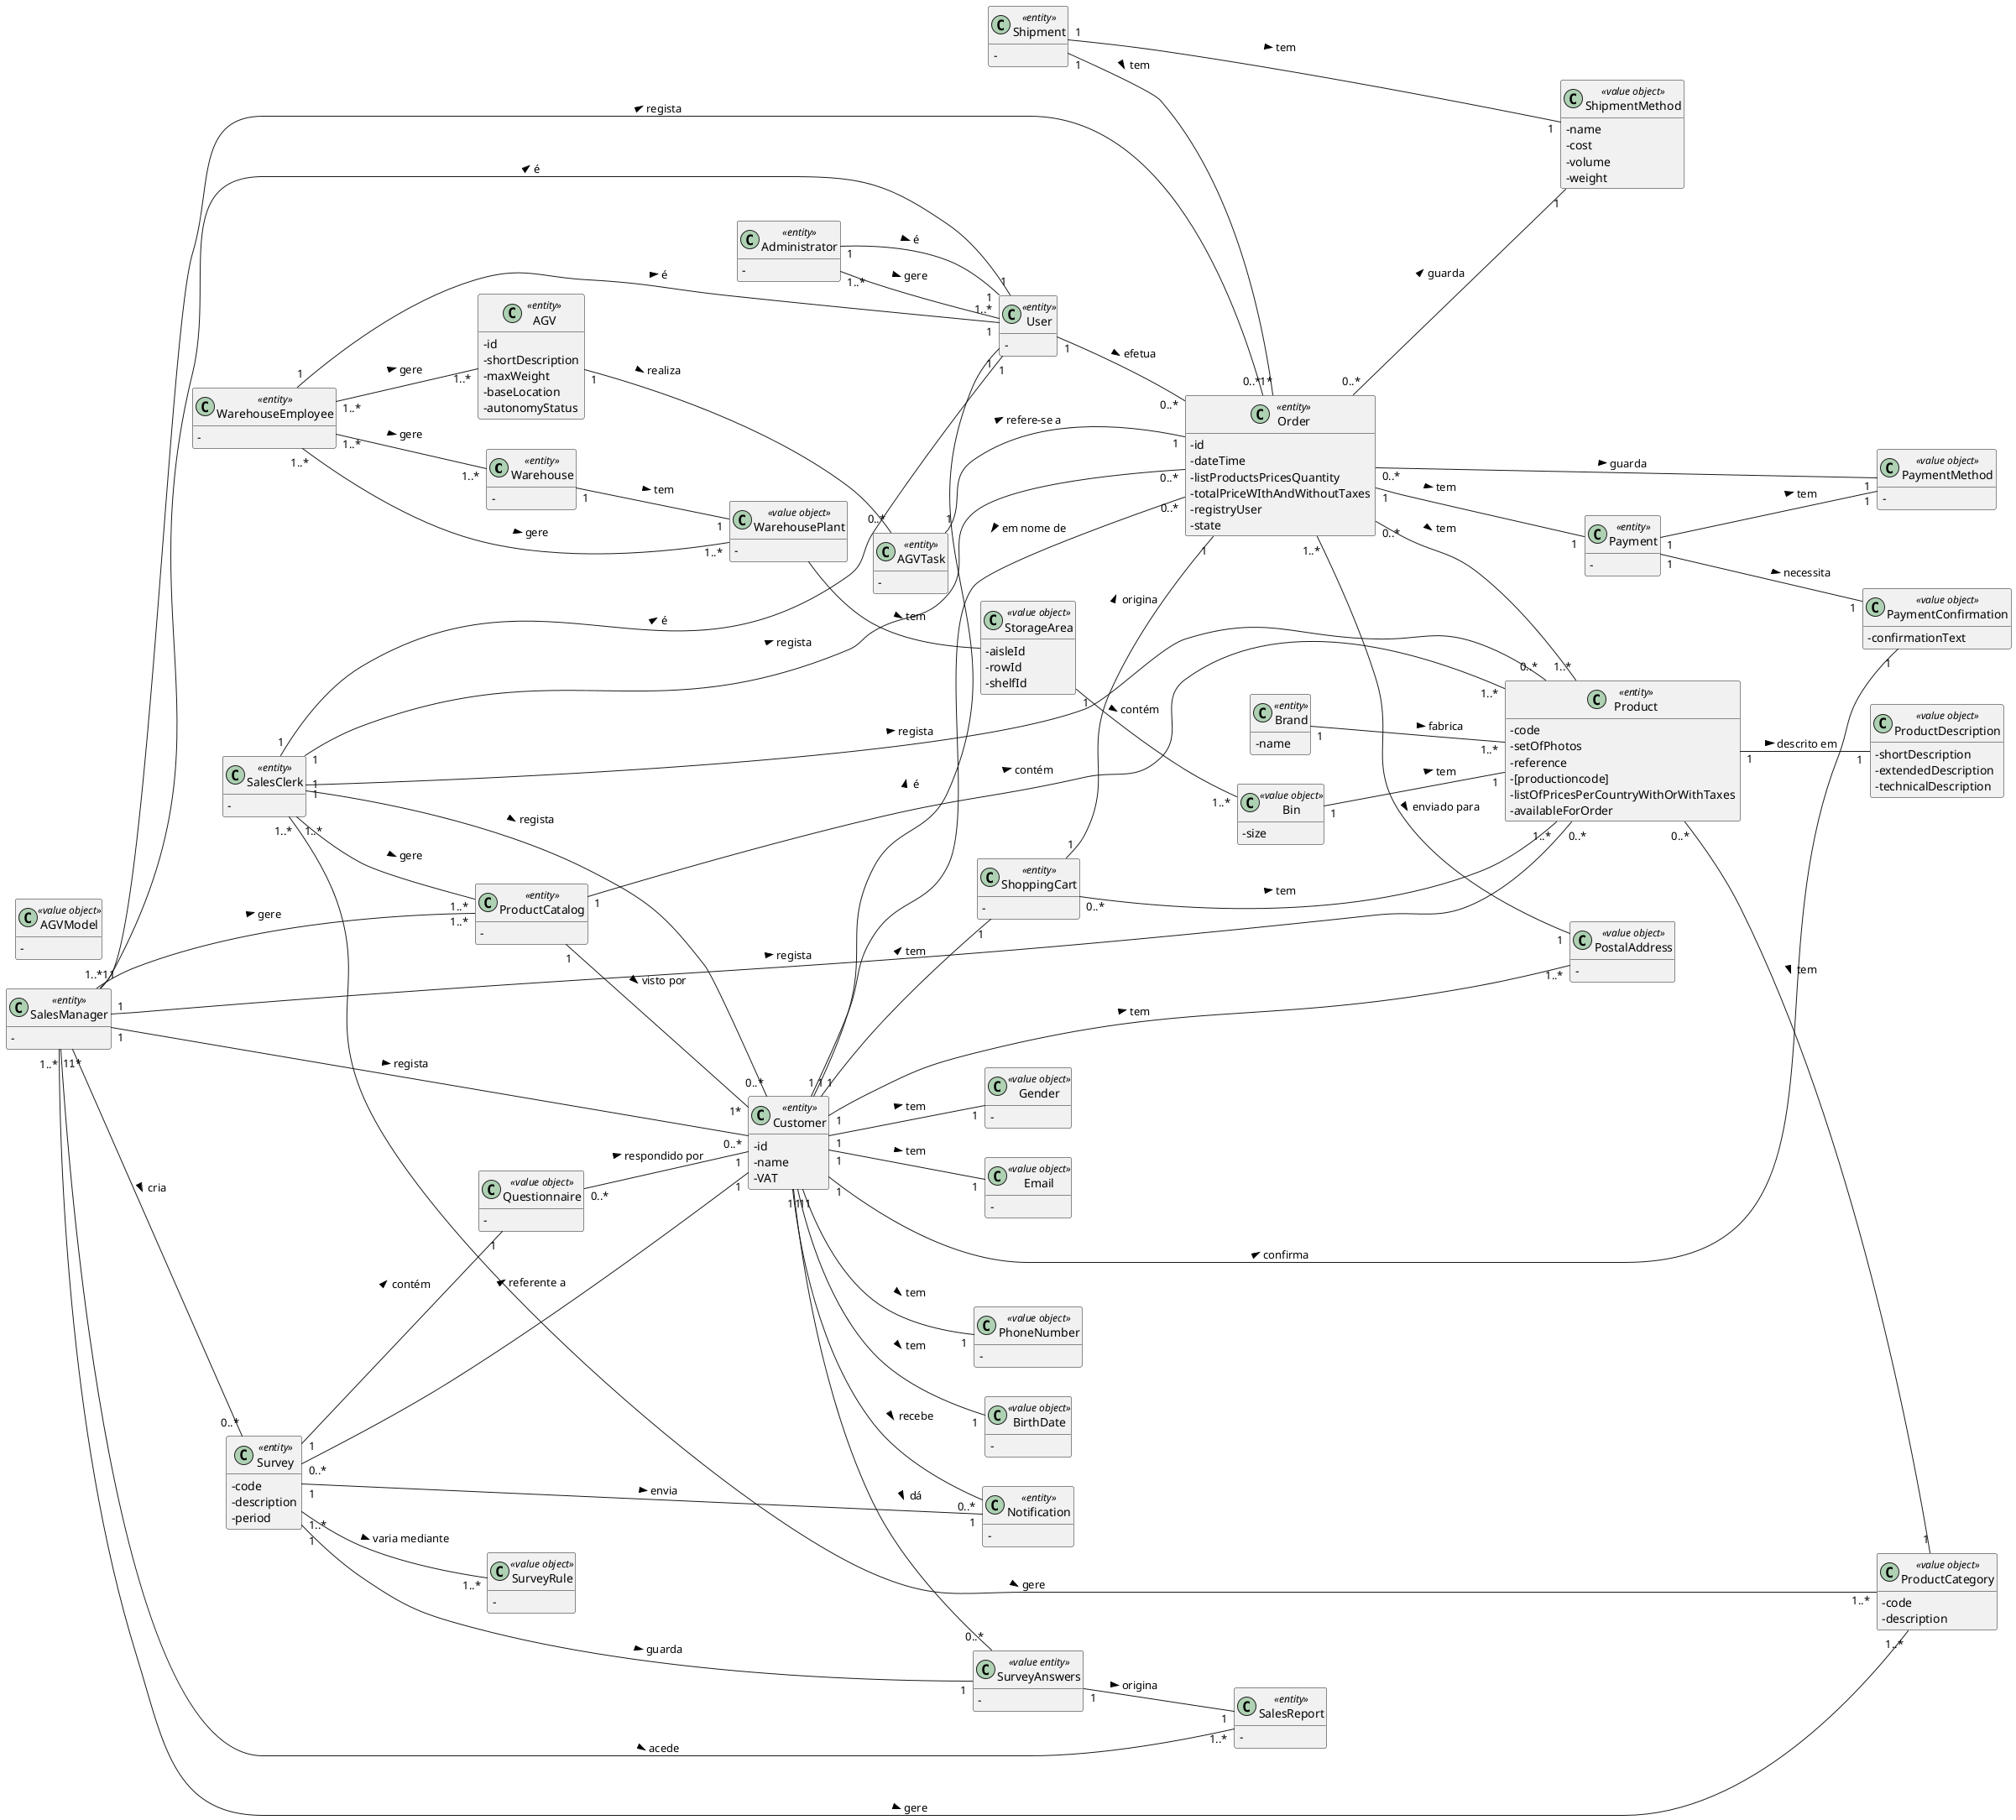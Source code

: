@startuml
hide methods
left to right direction
skinparam classAttributeIconSize 0


class Warehouse <<entity>>{
  -
}

class WarehousePlant <<value object>>{
  - 
}

class Survey <<entity>>{
  -code
  -description
  -period
}

class SurveyRule <<value object>>{
  - 
}

class ShipmentMethod <<value object>>{
  -name
  -cost
  -volume
  -weight
}

class Shipment <<entity>>{
  - 
}

class StorageArea <<value object>>{
  - aisleId
  - rowId
  - shelfId
}

class Bin <<value object>>{
  -size
}

class Questionnaire <<value object>>{
  - 
}

class Notification <<entity>>{
  - 
}

class SurveyAnswers <<value entity>>{
  -
}

class AGV <<entity>> {
  -id
  -shortDescription
  -maxWeight
  -baseLocation
  -autonomyStatus
}

class AGVModel <<value object>> {
  -
}

class AGVTask <<entity>>{
  - 
}

class Order <<entity>>{
  -id
  -dateTime
  -listProductsPricesQuantity
  -totalPriceWIthAndWithoutTaxes
  -registryUser
  -state
}

class Payment <<entity>>{
  - 
}

class PaymentMethod <<value object>>{
  - 
}

class PaymentConfirmation <<value object>>{
  - confirmationText
}

class ProductCategory <<value object>>{
  -code
  -description
}

class Product <<entity>>{
  -code
  -setOfPhotos
  -reference
  -barcode(has standard daclarations)
  -[productioncode]
  -listOfPricesPerCountryWithOrWithTaxes
  -availableForOrder
}

class ProductDescription <<value object>>{
  -shortDescription
  -extendedDescription
  -technicalDescription
}

class Brand <<entity>>{
  -name 
}

class ProductCatalog <<entity>>{
  -
}

class User <<entity>>{
  -  
}

class Customer <<entity>>{
  -id
  -name
  -VAT
}

class Email <<value object>>{
  -
}

class PhoneNumber <<value object>>{
  -
}

class PostalAddress <<value object>> {
  - 
}

class BirthDate <<value object>>{
  -
}

class Gender <<value object>>{
  -
}

class SalesManager <<entity>>{
  - 
}

class WarehouseEmployee <<entity>>{
  -  
}

class Administrator <<entity>>{
 - 
}

class SalesClerk <<entity>>{
  - 
}

class SalesReport <<entity>>{
  -
}

class ShoppingCart <<entity>>{
  - 
}



Customer "1" -- "1" User : é >
Customer "1" -- "1" ShoppingCart : tem >
Customer "1" -- "0..*" SurveyAnswers : dá >
Customer "1" -- "0..*" Notification : recebe >
Customer "1" -- "1" Email : tem >
Customer "1" -- "1" PhoneNumber : tem >
Customer "1" -- "1..*" PostalAddress : tem >
Customer "1" -- "1" BirthDate : tem >
Customer "1" -- "1" Gender : tem >
Customer "1" -- "1" PaymentConfirmation : confirma >
SalesClerk "1" -- "1" User : é >
SalesClerk "1" -- "0..*" Product : regista >
SalesClerk "1..*" -- "1..*" ProductCatalog : gere >
SalesClerk "1..*" -- "1..*" ProductCategory : gere >
SalesClerk "1" -- "0..*" Customer : regista >
SalesClerk "1" -- "0..*" Order : regista >
WarehouseEmployee "1" -- "1" User : é >
SalesManager "1" -- "1" User : é >
SalesManager "1" -- "0..*" Product : regista >
SalesManager "1" -- "0..*" Customer : regista >
SalesManager "1" -- "0..*" Order : regista >
SalesManager "1..*" -- "1..*" ProductCatalog : gere >
SalesManager "1..*" -- "1..*" ProductCategory : gere >
SalesManager "1..*" -- "1..*" SalesReport : acede >
SalesManager "1" -- "0..*" Survey : cria >
Product "0..*" -- "1" ProductCategory : tem >
Product "1" -- "1" ProductDescription : descrito em >
Brand "1" -- "1..*" Product : fabrica >
Warehouse "1" -- "1" WarehousePlant : tem >
WarehousePlant -- StorageArea : tem >
Shipment "1" -- "1" ShipmentMethod : tem >
Shipment "1" -- "1*" Order : tem >
Payment "1" -- "1" PaymentMethod : tem >
Payment "1" -- "1" PaymentConfirmation : necessita >
AGV "1" -- "0..*" AGVTask : realiza >
AGVTask "1" -- "1" Order : refere-se a >
Order "0..*" -- "1..*" Product : tem >
Order "1" -- "1" Payment : tem >
Order "0..*" -- "1" Customer : em nome de >
Order "0..*" -- "1" PaymentMethod : guarda >
Order "0..*" -- "1" ShipmentMethod : guarda >
Order "1..*" -- "1" PostalAddress : enviado para >
ShoppingCart "1" -- "1" Order : origina >
ShoppingCart "0..*" -- "1..*" Product : tem >
Bin "1" -- "1" Product : tem >
StorageArea "1" -- "1..*" Bin : contém >
ProductCatalog "1" -- "1..*" Product : contém >
ProductCatalog "1" -- "1*" Customer : visto por >
Survey "1" -- "1" SurveyAnswers : guarda >
Survey "0..*" -- "1" Customer : referente a >
Survey "1" -- "1" Notification : envia >
Survey "1" -- "1" Questionnaire : contém >
Survey "1..*" -- "1..*" SurveyRule : varia mediante >
Questionnaire "0..*" -- "1" Customer : respondido por >
WarehouseEmployee "1..*" -- "1..*" Warehouse : gere >
WarehouseEmployee "1..*" -- "1..*" WarehousePlant : gere >
WarehouseEmployee "1..*" -- "1..*" AGV : gere >
SurveyAnswers "1" -- "1" SalesReport : origina >
Administrator "1" -- "1" User : é >
Administrator "1..*" -- "1..*" User : gere >
User "1" -- "0..*" Order : efetua >





@enduml
